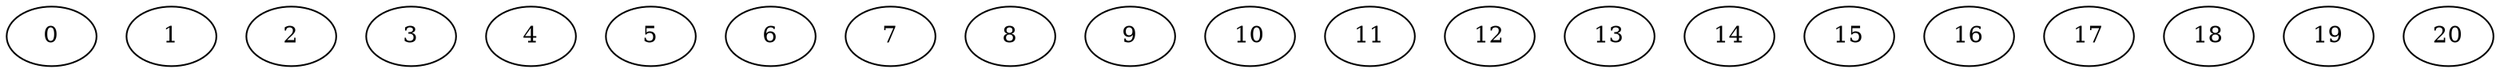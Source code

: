 digraph Independent_Nodes_21_WeightType_Random {
	0	 [Weight=6];
	1	 [Weight=6];
	2	 [Weight=3];
	3	 [Weight=9];
	4	 [Weight=4];
	5	 [Weight=10];
	6	 [Weight=3];
	7	 [Weight=9];
	8	 [Weight=7];
	9	 [Weight=9];
	10	 [Weight=7];
	11	 [Weight=10];
	12	 [Weight=4];
	13	 [Weight=3];
	14	 [Weight=2];
	15	 [Weight=8];
	16	 [Weight=3];
	17	 [Weight=8];
	18	 [Weight=9];
	19	 [Weight=8];
	20	 [Weight=4];
}
